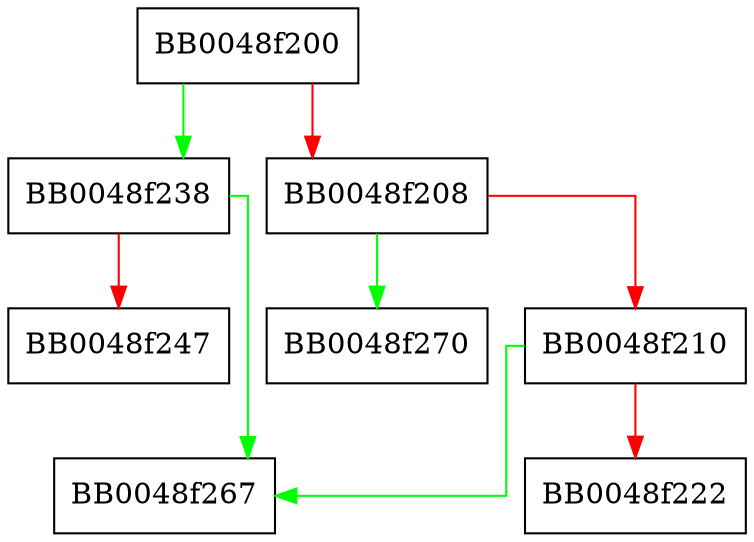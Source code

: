 digraph ssl_protocol_to_string {
  node [shape="box"];
  graph [splines=ortho];
  BB0048f200 -> BB0048f238 [color="green"];
  BB0048f200 -> BB0048f208 [color="red"];
  BB0048f208 -> BB0048f270 [color="green"];
  BB0048f208 -> BB0048f210 [color="red"];
  BB0048f210 -> BB0048f267 [color="green"];
  BB0048f210 -> BB0048f222 [color="red"];
  BB0048f238 -> BB0048f267 [color="green"];
  BB0048f238 -> BB0048f247 [color="red"];
}